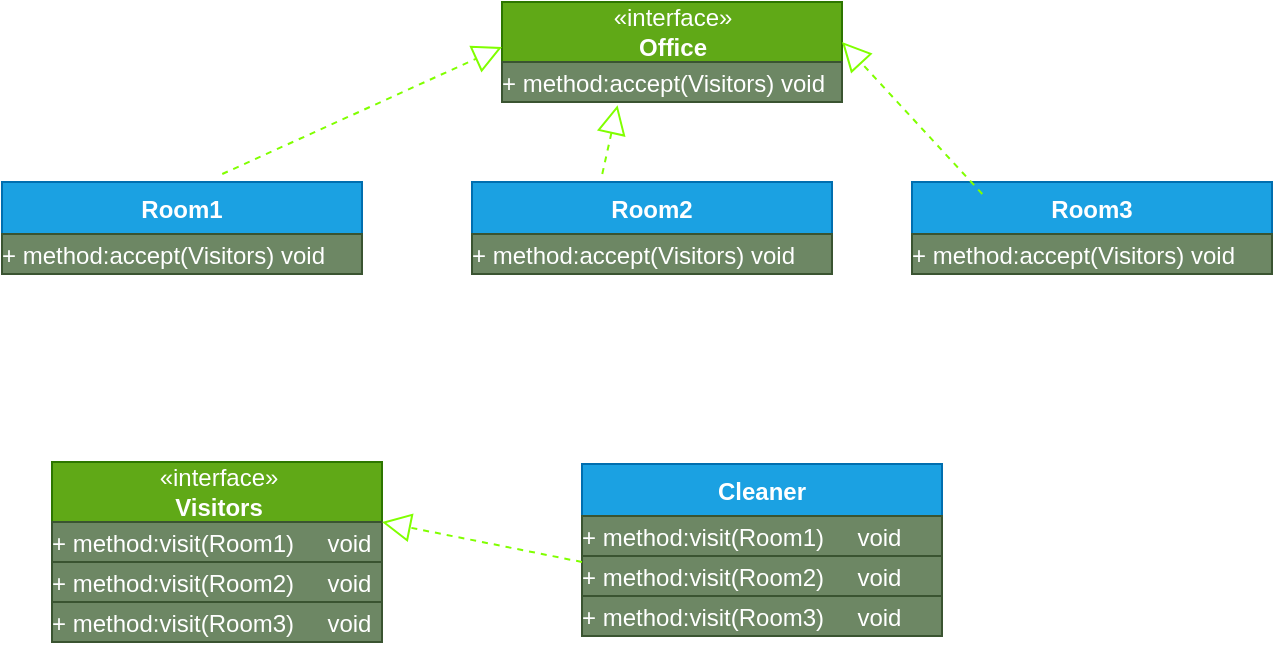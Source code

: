 <mxfile version="20.5.3" type="embed"><diagram id="ZjveTkKxMF2Qi2X6C6Os" name="Page-1"><mxGraphModel dx="698" dy="563" grid="1" gridSize="10" guides="1" tooltips="1" connect="1" arrows="1" fold="1" page="1" pageScale="1" pageWidth="850" pageHeight="1100" math="0" shadow="0"><root><mxCell id="0"/><mxCell id="1" parent="0"/><mxCell id="20" value="«interface»&lt;br&gt;&lt;b&gt;Office&lt;/b&gt;" style="html=1;fillColor=#60a917;fontColor=#ffffff;strokeColor=#2D7600;" vertex="1" parent="1"><mxGeometry x="270" y="10" width="170" height="30" as="geometry"/></mxCell><mxCell id="21" value="&lt;p style=&quot;margin: 4px 0px 0px;&quot;&gt;+ method:accept(Visitors) void&lt;br&gt;&lt;br&gt;&lt;/p&gt;" style="verticalAlign=top;align=left;overflow=fill;fontSize=12;fontFamily=Helvetica;html=1;fillColor=#6d8764;fontColor=#ffffff;strokeColor=#3A5431;" vertex="1" parent="1"><mxGeometry x="270" y="40" width="170" height="20" as="geometry"/></mxCell><mxCell id="22" value="Room1" style="swimlane;fontStyle=1;align=center;verticalAlign=top;childLayout=stackLayout;horizontal=1;startSize=26;horizontalStack=0;resizeParent=1;resizeParentMax=0;resizeLast=0;collapsible=1;marginBottom=0;fillColor=#1ba1e2;fontColor=#ffffff;strokeColor=#006EAF;" vertex="1" parent="1"><mxGeometry x="20" y="100" width="180" height="46" as="geometry"/></mxCell><mxCell id="31" value="&lt;p style=&quot;margin: 4px 0px 0px;&quot;&gt;+ method:accept(Visitors) void&lt;br&gt;&lt;br&gt;&lt;/p&gt;" style="verticalAlign=top;align=left;overflow=fill;fontSize=12;fontFamily=Helvetica;html=1;fillColor=#6d8764;fontColor=#ffffff;strokeColor=#3A5431;" vertex="1" parent="22"><mxGeometry y="26" width="180" height="20" as="geometry"/></mxCell><mxCell id="25" value="Room2" style="swimlane;fontStyle=1;align=center;verticalAlign=top;childLayout=stackLayout;horizontal=1;startSize=26;horizontalStack=0;resizeParent=1;resizeParentMax=0;resizeLast=0;collapsible=1;marginBottom=0;fillColor=#1ba1e2;fontColor=#ffffff;strokeColor=#006EAF;" vertex="1" parent="1"><mxGeometry x="255" y="100" width="180" height="46" as="geometry"/></mxCell><mxCell id="32" value="&lt;p style=&quot;margin: 4px 0px 0px;&quot;&gt;+ method:accept(Visitors) void&lt;br&gt;&lt;br&gt;&lt;/p&gt;" style="verticalAlign=top;align=left;overflow=fill;fontSize=12;fontFamily=Helvetica;html=1;fillColor=#6d8764;fontColor=#ffffff;strokeColor=#3A5431;" vertex="1" parent="25"><mxGeometry y="26" width="180" height="20" as="geometry"/></mxCell><mxCell id="28" value="Room3" style="swimlane;fontStyle=1;align=center;verticalAlign=top;childLayout=stackLayout;horizontal=1;startSize=26;horizontalStack=0;resizeParent=1;resizeParentMax=0;resizeLast=0;collapsible=1;marginBottom=0;fillColor=#1ba1e2;fontColor=#ffffff;strokeColor=#006EAF;" vertex="1" parent="1"><mxGeometry x="475" y="100" width="180" height="46" as="geometry"/></mxCell><mxCell id="33" value="&lt;p style=&quot;margin: 4px 0px 0px;&quot;&gt;+ method:accept(Visitors) void&lt;br&gt;&lt;br&gt;&lt;/p&gt;" style="verticalAlign=top;align=left;overflow=fill;fontSize=12;fontFamily=Helvetica;html=1;fillColor=#6d8764;fontColor=#ffffff;strokeColor=#3A5431;" vertex="1" parent="28"><mxGeometry y="26" width="180" height="20" as="geometry"/></mxCell><mxCell id="34" value="" style="endArrow=block;dashed=1;endFill=0;endSize=12;html=1;rounded=0;fillColor=#60a917;strokeColor=#80FF00;entryX=0;entryY=0.75;entryDx=0;entryDy=0;" edge="1" parent="1" target="20"><mxGeometry width="160" relative="1" as="geometry"><mxPoint x="130.14" y="96" as="sourcePoint"/><mxPoint x="181.18" y="70" as="targetPoint"/><Array as="points"><mxPoint x="130" y="96.4"/></Array></mxGeometry></mxCell><mxCell id="35" value="" style="endArrow=block;dashed=1;endFill=0;endSize=12;html=1;rounded=0;fillColor=#60a917;strokeColor=#80FF00;" edge="1" parent="1"><mxGeometry width="160" relative="1" as="geometry"><mxPoint x="510.14" y="106" as="sourcePoint"/><mxPoint x="440" y="30" as="targetPoint"/><Array as="points"><mxPoint x="510" y="106.4"/></Array></mxGeometry></mxCell><mxCell id="36" value="" style="endArrow=block;dashed=1;endFill=0;endSize=12;html=1;rounded=0;fillColor=#60a917;strokeColor=#80FF00;entryX=0.34;entryY=1.08;entryDx=0;entryDy=0;entryPerimeter=0;" edge="1" parent="1" target="21"><mxGeometry width="160" relative="1" as="geometry"><mxPoint x="320.14" y="96" as="sourcePoint"/><mxPoint x="371.18" y="70" as="targetPoint"/><Array as="points"><mxPoint x="320" y="96.4"/></Array></mxGeometry></mxCell><mxCell id="37" value="«interface»&lt;br&gt;&lt;b&gt;Visitors&lt;/b&gt;" style="html=1;fillColor=#60a917;fontColor=#ffffff;strokeColor=#2D7600;" vertex="1" parent="1"><mxGeometry x="45" y="240" width="165" height="30" as="geometry"/></mxCell><mxCell id="38" value="&lt;p style=&quot;margin: 4px 0px 0px;&quot;&gt;+ method:visit(Room1)&amp;nbsp; &amp;nbsp; &amp;nbsp;void&lt;br&gt;&lt;br&gt;&lt;/p&gt;" style="verticalAlign=top;align=left;overflow=fill;fontSize=12;fontFamily=Helvetica;html=1;fillColor=#6d8764;fontColor=#ffffff;strokeColor=#3A5431;" vertex="1" parent="1"><mxGeometry x="45" y="270" width="165" height="20" as="geometry"/></mxCell><mxCell id="39" value="&lt;p style=&quot;margin: 4px 0px 0px;&quot;&gt;+ method:visit(Room2)&amp;nbsp; &amp;nbsp; &amp;nbsp;void&lt;br&gt;&lt;br&gt;&lt;/p&gt;" style="verticalAlign=top;align=left;overflow=fill;fontSize=12;fontFamily=Helvetica;html=1;fillColor=#6d8764;fontColor=#ffffff;strokeColor=#3A5431;" vertex="1" parent="1"><mxGeometry x="45" y="290" width="165" height="20" as="geometry"/></mxCell><mxCell id="40" value="&lt;p style=&quot;margin: 4px 0px 0px;&quot;&gt;+ method:visit(Room3)&amp;nbsp; &amp;nbsp; &amp;nbsp;void&lt;br&gt;&lt;br&gt;&lt;/p&gt;" style="verticalAlign=top;align=left;overflow=fill;fontSize=12;fontFamily=Helvetica;html=1;fillColor=#6d8764;fontColor=#ffffff;strokeColor=#3A5431;" vertex="1" parent="1"><mxGeometry x="45" y="310" width="165" height="20" as="geometry"/></mxCell><mxCell id="41" value="Cleaner" style="swimlane;fontStyle=1;align=center;verticalAlign=top;childLayout=stackLayout;horizontal=1;startSize=26;horizontalStack=0;resizeParent=1;resizeParentMax=0;resizeLast=0;collapsible=1;marginBottom=0;fillColor=#1ba1e2;fontColor=#ffffff;strokeColor=#006EAF;" vertex="1" parent="1"><mxGeometry x="310" y="241" width="180" height="46" as="geometry"/></mxCell><mxCell id="44" value="&lt;p style=&quot;margin: 4px 0px 0px;&quot;&gt;+ method:visit(Room1)&amp;nbsp; &amp;nbsp; &amp;nbsp;void&lt;br&gt;&lt;br&gt;&lt;/p&gt;" style="verticalAlign=top;align=left;overflow=fill;fontSize=12;fontFamily=Helvetica;html=1;fillColor=#6d8764;fontColor=#ffffff;strokeColor=#3A5431;" vertex="1" parent="41"><mxGeometry y="26" width="180" height="20" as="geometry"/></mxCell><mxCell id="45" value="&lt;p style=&quot;margin: 4px 0px 0px;&quot;&gt;+ method:visit(Room2)&amp;nbsp; &amp;nbsp; &amp;nbsp;void&lt;br&gt;&lt;br&gt;&lt;/p&gt;" style="verticalAlign=top;align=left;overflow=fill;fontSize=12;fontFamily=Helvetica;html=1;fillColor=#6d8764;fontColor=#ffffff;strokeColor=#3A5431;" vertex="1" parent="1"><mxGeometry x="310" y="287" width="180" height="20" as="geometry"/></mxCell><mxCell id="46" value="&lt;p style=&quot;margin: 4px 0px 0px;&quot;&gt;+ method:visit(Room3)&amp;nbsp; &amp;nbsp; &amp;nbsp;void&lt;br&gt;&lt;br&gt;&lt;/p&gt;" style="verticalAlign=top;align=left;overflow=fill;fontSize=12;fontFamily=Helvetica;html=1;fillColor=#6d8764;fontColor=#ffffff;strokeColor=#3A5431;" vertex="1" parent="1"><mxGeometry x="310" y="307" width="180" height="20" as="geometry"/></mxCell><mxCell id="47" value="" style="endArrow=block;dashed=1;endFill=0;endSize=12;html=1;rounded=0;fillColor=#60a917;strokeColor=#80FF00;entryX=1;entryY=0;entryDx=0;entryDy=0;entryPerimeter=0;" edge="1" parent="1" target="38"><mxGeometry width="160" relative="1" as="geometry"><mxPoint x="310" y="290" as="sourcePoint"/><mxPoint x="220" y="280" as="targetPoint"/><Array as="points"><mxPoint x="310" y="290"/></Array></mxGeometry></mxCell></root></mxGraphModel></diagram></mxfile>